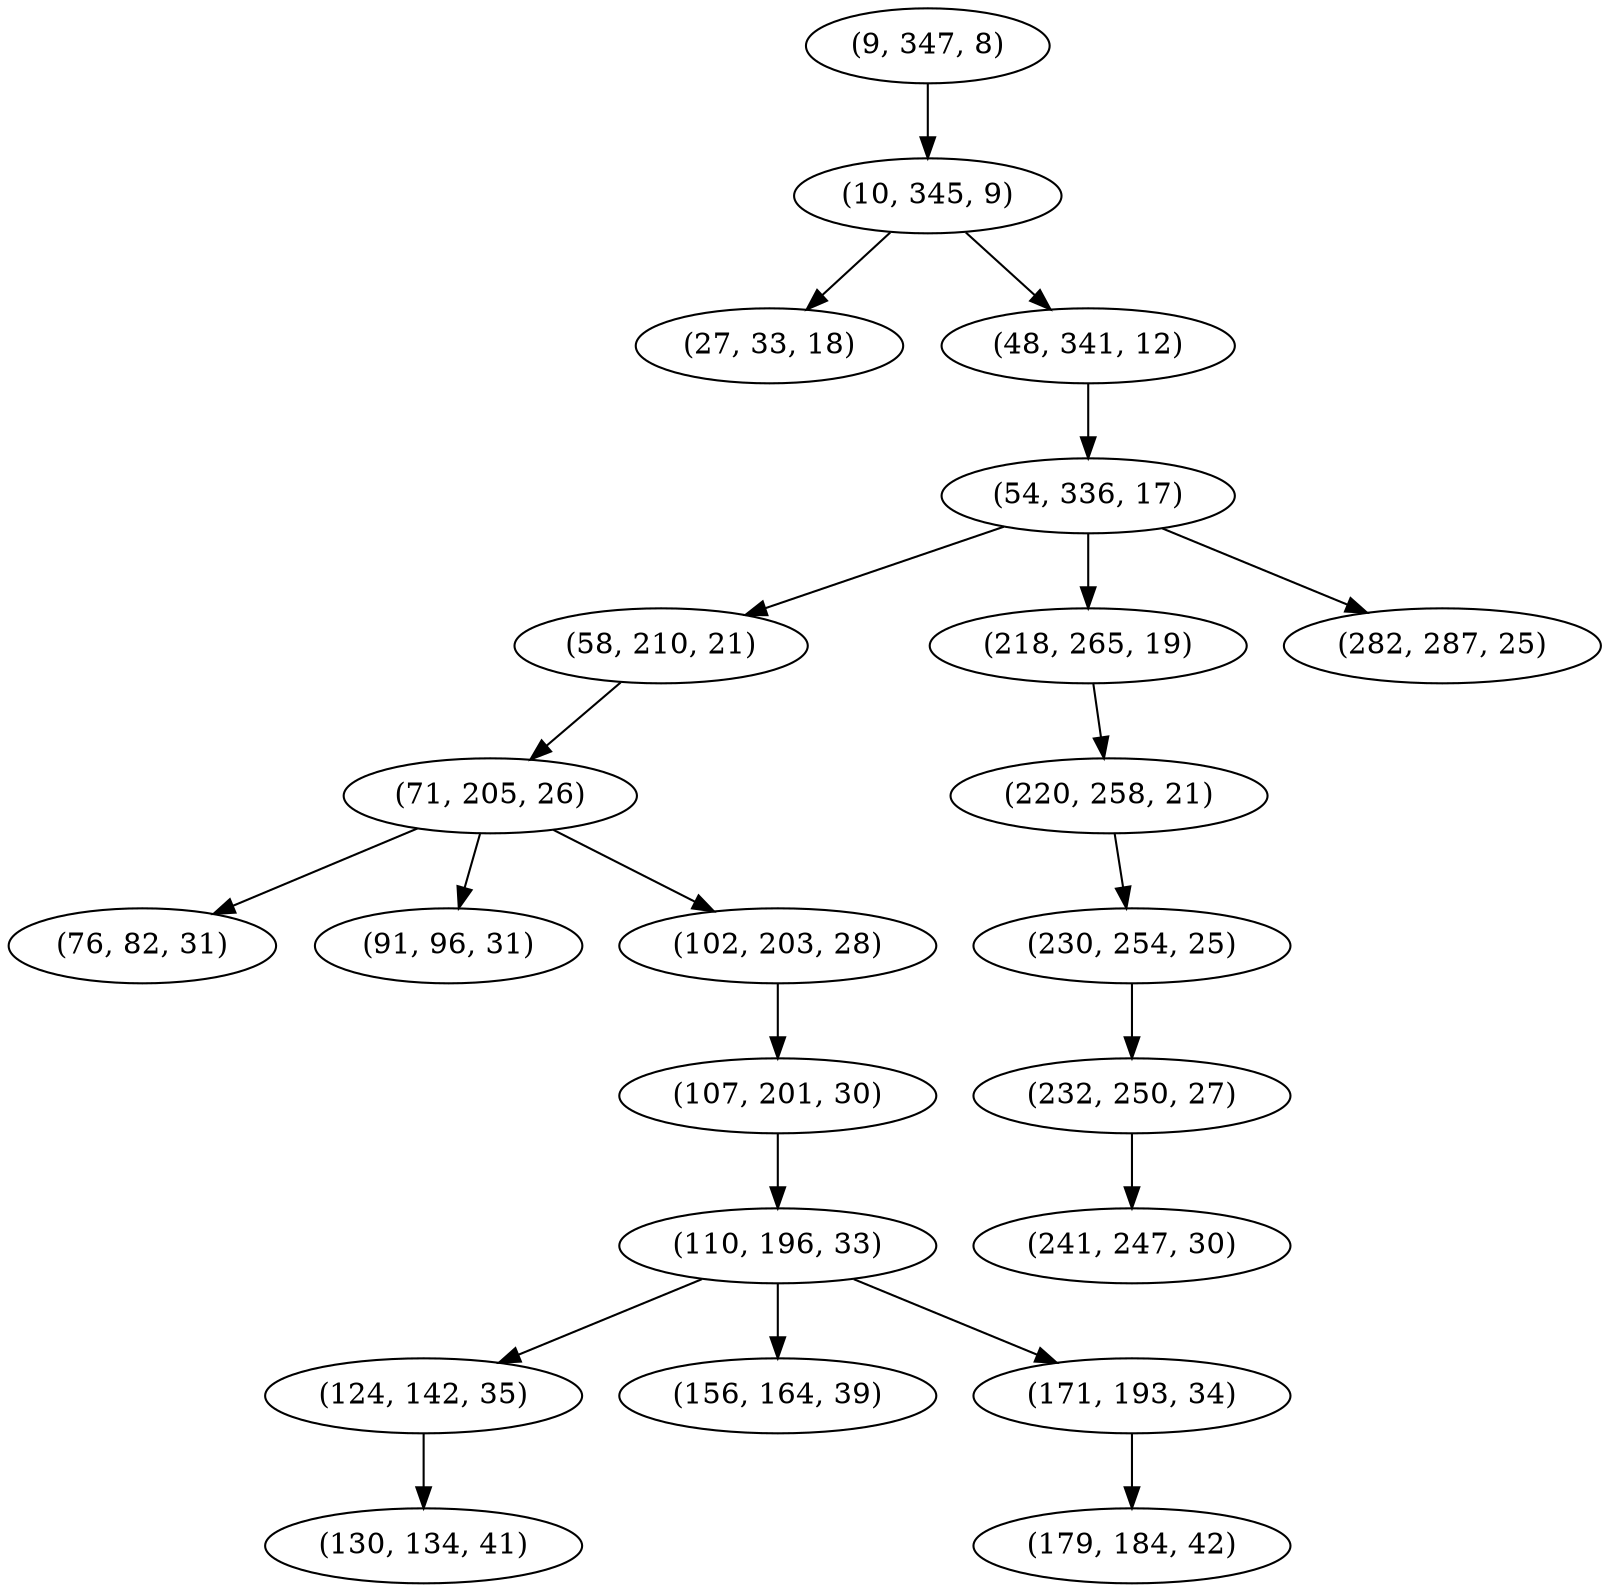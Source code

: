 digraph tree {
    "(9, 347, 8)";
    "(10, 345, 9)";
    "(27, 33, 18)";
    "(48, 341, 12)";
    "(54, 336, 17)";
    "(58, 210, 21)";
    "(71, 205, 26)";
    "(76, 82, 31)";
    "(91, 96, 31)";
    "(102, 203, 28)";
    "(107, 201, 30)";
    "(110, 196, 33)";
    "(124, 142, 35)";
    "(130, 134, 41)";
    "(156, 164, 39)";
    "(171, 193, 34)";
    "(179, 184, 42)";
    "(218, 265, 19)";
    "(220, 258, 21)";
    "(230, 254, 25)";
    "(232, 250, 27)";
    "(241, 247, 30)";
    "(282, 287, 25)";
    "(9, 347, 8)" -> "(10, 345, 9)";
    "(10, 345, 9)" -> "(27, 33, 18)";
    "(10, 345, 9)" -> "(48, 341, 12)";
    "(48, 341, 12)" -> "(54, 336, 17)";
    "(54, 336, 17)" -> "(58, 210, 21)";
    "(54, 336, 17)" -> "(218, 265, 19)";
    "(54, 336, 17)" -> "(282, 287, 25)";
    "(58, 210, 21)" -> "(71, 205, 26)";
    "(71, 205, 26)" -> "(76, 82, 31)";
    "(71, 205, 26)" -> "(91, 96, 31)";
    "(71, 205, 26)" -> "(102, 203, 28)";
    "(102, 203, 28)" -> "(107, 201, 30)";
    "(107, 201, 30)" -> "(110, 196, 33)";
    "(110, 196, 33)" -> "(124, 142, 35)";
    "(110, 196, 33)" -> "(156, 164, 39)";
    "(110, 196, 33)" -> "(171, 193, 34)";
    "(124, 142, 35)" -> "(130, 134, 41)";
    "(171, 193, 34)" -> "(179, 184, 42)";
    "(218, 265, 19)" -> "(220, 258, 21)";
    "(220, 258, 21)" -> "(230, 254, 25)";
    "(230, 254, 25)" -> "(232, 250, 27)";
    "(232, 250, 27)" -> "(241, 247, 30)";
}
